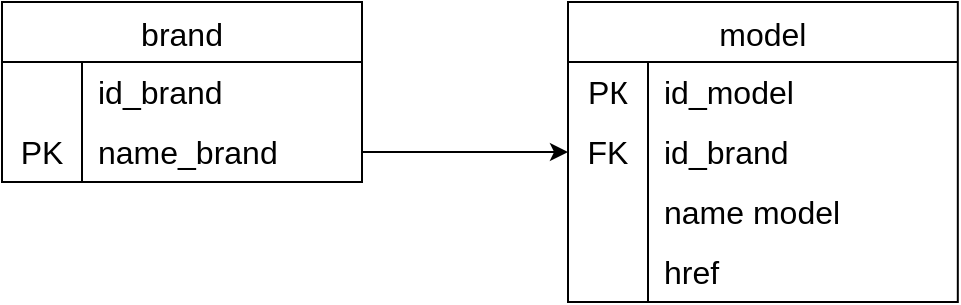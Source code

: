 <mxfile version="21.3.7" type="device" pages="2">
  <diagram name="Страница 1" id="9B35GfDSIohQXYZQCniU">
    <mxGraphModel dx="2400" dy="646" grid="0" gridSize="10" guides="1" tooltips="1" connect="1" arrows="1" fold="1" page="0" pageScale="1" pageWidth="827" pageHeight="1169" math="0" shadow="0">
      <root>
        <mxCell id="0" />
        <mxCell id="1" parent="0" />
        <mxCell id="1qNQSLTpCKg1M4f5Vl8u-1" value="brand" style="shape=table;startSize=30;container=1;collapsible=0;childLayout=tableLayout;fixedRows=1;rowLines=0;fontStyle=0;strokeColor=default;fontSize=16;" parent="1" vertex="1">
          <mxGeometry x="-609" y="49" width="180" height="90" as="geometry" />
        </mxCell>
        <mxCell id="1qNQSLTpCKg1M4f5Vl8u-2" value="" style="shape=tableRow;horizontal=0;startSize=0;swimlaneHead=0;swimlaneBody=0;top=0;left=0;bottom=0;right=0;collapsible=0;dropTarget=0;fillColor=none;points=[[0,0.5],[1,0.5]];portConstraint=eastwest;strokeColor=inherit;fontSize=16;" parent="1qNQSLTpCKg1M4f5Vl8u-1" vertex="1">
          <mxGeometry y="30" width="180" height="30" as="geometry" />
        </mxCell>
        <mxCell id="1qNQSLTpCKg1M4f5Vl8u-3" value="" style="shape=partialRectangle;html=1;whiteSpace=wrap;connectable=0;fillColor=none;top=0;left=0;bottom=0;right=0;overflow=hidden;pointerEvents=1;strokeColor=inherit;fontSize=16;" parent="1qNQSLTpCKg1M4f5Vl8u-2" vertex="1">
          <mxGeometry width="40" height="30" as="geometry">
            <mxRectangle width="40" height="30" as="alternateBounds" />
          </mxGeometry>
        </mxCell>
        <mxCell id="1qNQSLTpCKg1M4f5Vl8u-4" value="id_brand" style="shape=partialRectangle;html=1;whiteSpace=wrap;connectable=0;fillColor=none;top=0;left=0;bottom=0;right=0;align=left;spacingLeft=6;overflow=hidden;strokeColor=inherit;fontSize=16;" parent="1qNQSLTpCKg1M4f5Vl8u-2" vertex="1">
          <mxGeometry x="40" width="140" height="30" as="geometry">
            <mxRectangle width="140" height="30" as="alternateBounds" />
          </mxGeometry>
        </mxCell>
        <mxCell id="1qNQSLTpCKg1M4f5Vl8u-5" value="" style="shape=tableRow;horizontal=0;startSize=0;swimlaneHead=0;swimlaneBody=0;top=0;left=0;bottom=0;right=0;collapsible=0;dropTarget=0;fillColor=none;points=[[0,0.5],[1,0.5]];portConstraint=eastwest;strokeColor=inherit;fontSize=16;" parent="1qNQSLTpCKg1M4f5Vl8u-1" vertex="1">
          <mxGeometry y="60" width="180" height="30" as="geometry" />
        </mxCell>
        <mxCell id="1qNQSLTpCKg1M4f5Vl8u-6" value="PK" style="shape=partialRectangle;html=1;whiteSpace=wrap;connectable=0;fillColor=none;top=0;left=0;bottom=0;right=0;overflow=hidden;strokeColor=inherit;fontSize=16;" parent="1qNQSLTpCKg1M4f5Vl8u-5" vertex="1">
          <mxGeometry width="40" height="30" as="geometry">
            <mxRectangle width="40" height="30" as="alternateBounds" />
          </mxGeometry>
        </mxCell>
        <mxCell id="1qNQSLTpCKg1M4f5Vl8u-7" value="name_brand" style="shape=partialRectangle;html=1;whiteSpace=wrap;connectable=0;fillColor=none;top=0;left=0;bottom=0;right=0;align=left;spacingLeft=6;overflow=hidden;strokeColor=inherit;fontSize=16;" parent="1qNQSLTpCKg1M4f5Vl8u-5" vertex="1">
          <mxGeometry x="40" width="140" height="30" as="geometry">
            <mxRectangle width="140" height="30" as="alternateBounds" />
          </mxGeometry>
        </mxCell>
        <mxCell id="1qNQSLTpCKg1M4f5Vl8u-11" value="model" style="shape=table;startSize=30;container=1;collapsible=0;childLayout=tableLayout;fixedRows=1;rowLines=0;fontStyle=0;strokeColor=default;fontSize=16;" parent="1" vertex="1">
          <mxGeometry x="-326" y="49" width="194.905" height="150" as="geometry" />
        </mxCell>
        <mxCell id="1qNQSLTpCKg1M4f5Vl8u-12" value="" style="shape=tableRow;horizontal=0;startSize=0;swimlaneHead=0;swimlaneBody=0;top=0;left=0;bottom=0;right=0;collapsible=0;dropTarget=0;fillColor=none;points=[[0,0.5],[1,0.5]];portConstraint=eastwest;strokeColor=inherit;fontSize=16;" parent="1qNQSLTpCKg1M4f5Vl8u-11" vertex="1">
          <mxGeometry y="30" width="194.905" height="30" as="geometry" />
        </mxCell>
        <mxCell id="1qNQSLTpCKg1M4f5Vl8u-13" value="РК" style="shape=partialRectangle;html=1;whiteSpace=wrap;connectable=0;fillColor=none;top=0;left=0;bottom=0;right=0;overflow=hidden;pointerEvents=1;strokeColor=inherit;fontSize=16;" parent="1qNQSLTpCKg1M4f5Vl8u-12" vertex="1">
          <mxGeometry width="40" height="30" as="geometry">
            <mxRectangle width="40" height="30" as="alternateBounds" />
          </mxGeometry>
        </mxCell>
        <mxCell id="1qNQSLTpCKg1M4f5Vl8u-14" value="id_model" style="shape=partialRectangle;html=1;whiteSpace=wrap;connectable=0;fillColor=none;top=0;left=0;bottom=0;right=0;align=left;spacingLeft=6;overflow=hidden;strokeColor=inherit;fontSize=16;" parent="1qNQSLTpCKg1M4f5Vl8u-12" vertex="1">
          <mxGeometry x="40" width="155" height="30" as="geometry">
            <mxRectangle width="155" height="30" as="alternateBounds" />
          </mxGeometry>
        </mxCell>
        <mxCell id="1qNQSLTpCKg1M4f5Vl8u-21" value="" style="shape=tableRow;horizontal=0;startSize=0;swimlaneHead=0;swimlaneBody=0;top=0;left=0;bottom=0;right=0;collapsible=0;dropTarget=0;fillColor=none;points=[[0,0.5],[1,0.5]];portConstraint=eastwest;strokeColor=inherit;fontSize=16;" parent="1qNQSLTpCKg1M4f5Vl8u-11" vertex="1">
          <mxGeometry y="60" width="194.905" height="30" as="geometry" />
        </mxCell>
        <mxCell id="1qNQSLTpCKg1M4f5Vl8u-22" value="FK" style="shape=partialRectangle;html=1;whiteSpace=wrap;connectable=0;fillColor=none;top=0;left=0;bottom=0;right=0;overflow=hidden;pointerEvents=1;strokeColor=inherit;fontSize=16;" parent="1qNQSLTpCKg1M4f5Vl8u-21" vertex="1">
          <mxGeometry width="40" height="30" as="geometry">
            <mxRectangle width="40" height="30" as="alternateBounds" />
          </mxGeometry>
        </mxCell>
        <mxCell id="1qNQSLTpCKg1M4f5Vl8u-23" value="id_brand" style="shape=partialRectangle;html=1;whiteSpace=wrap;connectable=0;fillColor=none;top=0;left=0;bottom=0;right=0;align=left;spacingLeft=6;overflow=hidden;strokeColor=inherit;fontSize=16;" parent="1qNQSLTpCKg1M4f5Vl8u-21" vertex="1">
          <mxGeometry x="40" width="155" height="30" as="geometry">
            <mxRectangle width="155" height="30" as="alternateBounds" />
          </mxGeometry>
        </mxCell>
        <mxCell id="1qNQSLTpCKg1M4f5Vl8u-15" value="" style="shape=tableRow;horizontal=0;startSize=0;swimlaneHead=0;swimlaneBody=0;top=0;left=0;bottom=0;right=0;collapsible=0;dropTarget=0;fillColor=none;points=[[0,0.5],[1,0.5]];portConstraint=eastwest;strokeColor=inherit;fontSize=16;" parent="1qNQSLTpCKg1M4f5Vl8u-11" vertex="1">
          <mxGeometry y="90" width="194.905" height="30" as="geometry" />
        </mxCell>
        <mxCell id="1qNQSLTpCKg1M4f5Vl8u-16" value="" style="shape=partialRectangle;html=1;whiteSpace=wrap;connectable=0;fillColor=none;top=0;left=0;bottom=0;right=0;overflow=hidden;strokeColor=inherit;fontSize=16;" parent="1qNQSLTpCKg1M4f5Vl8u-15" vertex="1">
          <mxGeometry width="40" height="30" as="geometry">
            <mxRectangle width="40" height="30" as="alternateBounds" />
          </mxGeometry>
        </mxCell>
        <mxCell id="1qNQSLTpCKg1M4f5Vl8u-17" value="name model" style="shape=partialRectangle;html=1;whiteSpace=wrap;connectable=0;fillColor=none;top=0;left=0;bottom=0;right=0;align=left;spacingLeft=6;overflow=hidden;strokeColor=inherit;fontSize=16;" parent="1qNQSLTpCKg1M4f5Vl8u-15" vertex="1">
          <mxGeometry x="40" width="155" height="30" as="geometry">
            <mxRectangle width="155" height="30" as="alternateBounds" />
          </mxGeometry>
        </mxCell>
        <mxCell id="1qNQSLTpCKg1M4f5Vl8u-18" value="" style="shape=tableRow;horizontal=0;startSize=0;swimlaneHead=0;swimlaneBody=0;top=0;left=0;bottom=0;right=0;collapsible=0;dropTarget=0;fillColor=none;points=[[0,0.5],[1,0.5]];portConstraint=eastwest;strokeColor=inherit;fontSize=16;" parent="1qNQSLTpCKg1M4f5Vl8u-11" vertex="1">
          <mxGeometry y="120" width="194.905" height="30" as="geometry" />
        </mxCell>
        <mxCell id="1qNQSLTpCKg1M4f5Vl8u-19" value="" style="shape=partialRectangle;html=1;whiteSpace=wrap;connectable=0;fillColor=none;top=0;left=0;bottom=0;right=0;overflow=hidden;strokeColor=inherit;fontSize=16;" parent="1qNQSLTpCKg1M4f5Vl8u-18" vertex="1">
          <mxGeometry width="40" height="30" as="geometry">
            <mxRectangle width="40" height="30" as="alternateBounds" />
          </mxGeometry>
        </mxCell>
        <mxCell id="1qNQSLTpCKg1M4f5Vl8u-20" value="href" style="shape=partialRectangle;html=1;whiteSpace=wrap;connectable=0;fillColor=none;top=0;left=0;bottom=0;right=0;align=left;spacingLeft=6;overflow=hidden;strokeColor=inherit;fontSize=16;" parent="1qNQSLTpCKg1M4f5Vl8u-18" vertex="1">
          <mxGeometry x="40" width="155" height="30" as="geometry">
            <mxRectangle width="155" height="30" as="alternateBounds" />
          </mxGeometry>
        </mxCell>
        <mxCell id="RsMtB04aIi7GSu5RLH-1-2" style="edgeStyle=orthogonalEdgeStyle;rounded=0;orthogonalLoop=1;jettySize=auto;html=1;entryX=0;entryY=0.5;entryDx=0;entryDy=0;" edge="1" parent="1" source="1qNQSLTpCKg1M4f5Vl8u-5" target="1qNQSLTpCKg1M4f5Vl8u-21">
          <mxGeometry relative="1" as="geometry" />
        </mxCell>
      </root>
    </mxGraphModel>
  </diagram>
  <diagram id="rXHK8ZApd8YX_z2jp4g2" name="Страница 2">
    <mxGraphModel dx="1120" dy="452" grid="1" gridSize="10" guides="1" tooltips="1" connect="1" arrows="1" fold="1" page="1" pageScale="1" pageWidth="827" pageHeight="1169" math="0" shadow="0">
      <root>
        <mxCell id="0" />
        <mxCell id="1" parent="0" />
        <mxCell id="f_SjY78-rRALw0T6ryVj-5" style="edgeStyle=orthogonalEdgeStyle;rounded=0;orthogonalLoop=1;jettySize=auto;html=1;entryX=0.5;entryY=0;entryDx=0;entryDy=0;" edge="1" parent="1" source="f_SjY78-rRALw0T6ryVj-1" target="f_SjY78-rRALw0T6ryVj-3">
          <mxGeometry relative="1" as="geometry" />
        </mxCell>
        <mxCell id="f_SjY78-rRALw0T6ryVj-1" value="find.py" style="rounded=0;whiteSpace=wrap;html=1;" vertex="1" parent="1">
          <mxGeometry x="420" y="110" width="120" height="60" as="geometry" />
        </mxCell>
        <mxCell id="f_SjY78-rRALw0T6ryVj-4" style="edgeStyle=orthogonalEdgeStyle;rounded=0;orthogonalLoop=1;jettySize=auto;html=1;entryX=0;entryY=0.5;entryDx=0;entryDy=0;" edge="1" parent="1" source="f_SjY78-rRALw0T6ryVj-2" target="f_SjY78-rRALw0T6ryVj-1">
          <mxGeometry relative="1" as="geometry" />
        </mxCell>
        <mxCell id="f_SjY78-rRALw0T6ryVj-2" value="first.py" style="rounded=0;whiteSpace=wrap;html=1;" vertex="1" parent="1">
          <mxGeometry x="220" y="110" width="120" height="60" as="geometry" />
        </mxCell>
        <mxCell id="f_SjY78-rRALw0T6ryVj-3" value="Filters.ry" style="rounded=0;whiteSpace=wrap;html=1;" vertex="1" parent="1">
          <mxGeometry x="330" y="230" width="120" height="60" as="geometry" />
        </mxCell>
      </root>
    </mxGraphModel>
  </diagram>
</mxfile>
